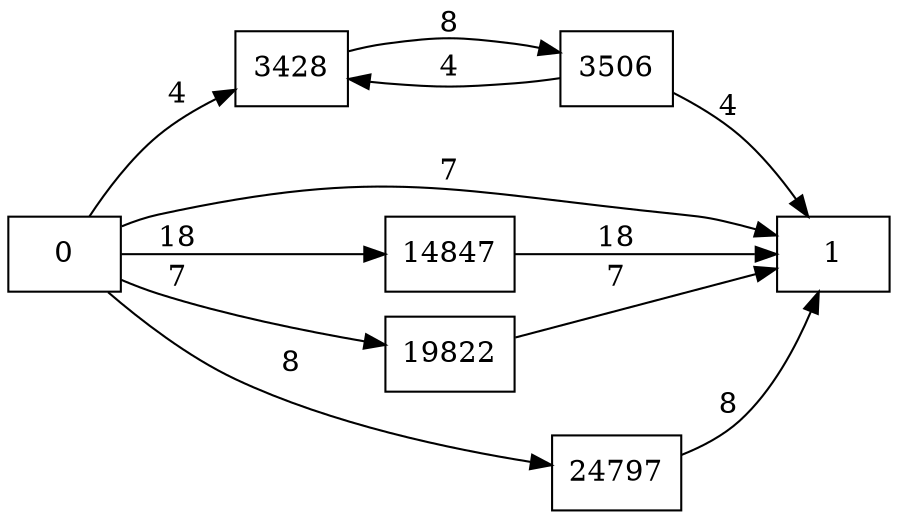 digraph {
	graph [rankdir=LR]
	node [shape=rectangle]
	3428 -> 3506 [label=8]
	3506 -> 3428 [label=4]
	3506 -> 1 [label=4]
	14847 -> 1 [label=18]
	19822 -> 1 [label=7]
	24797 -> 1 [label=8]
	0 -> 3428 [label=4]
	0 -> 1 [label=7]
	0 -> 14847 [label=18]
	0 -> 19822 [label=7]
	0 -> 24797 [label=8]
}
